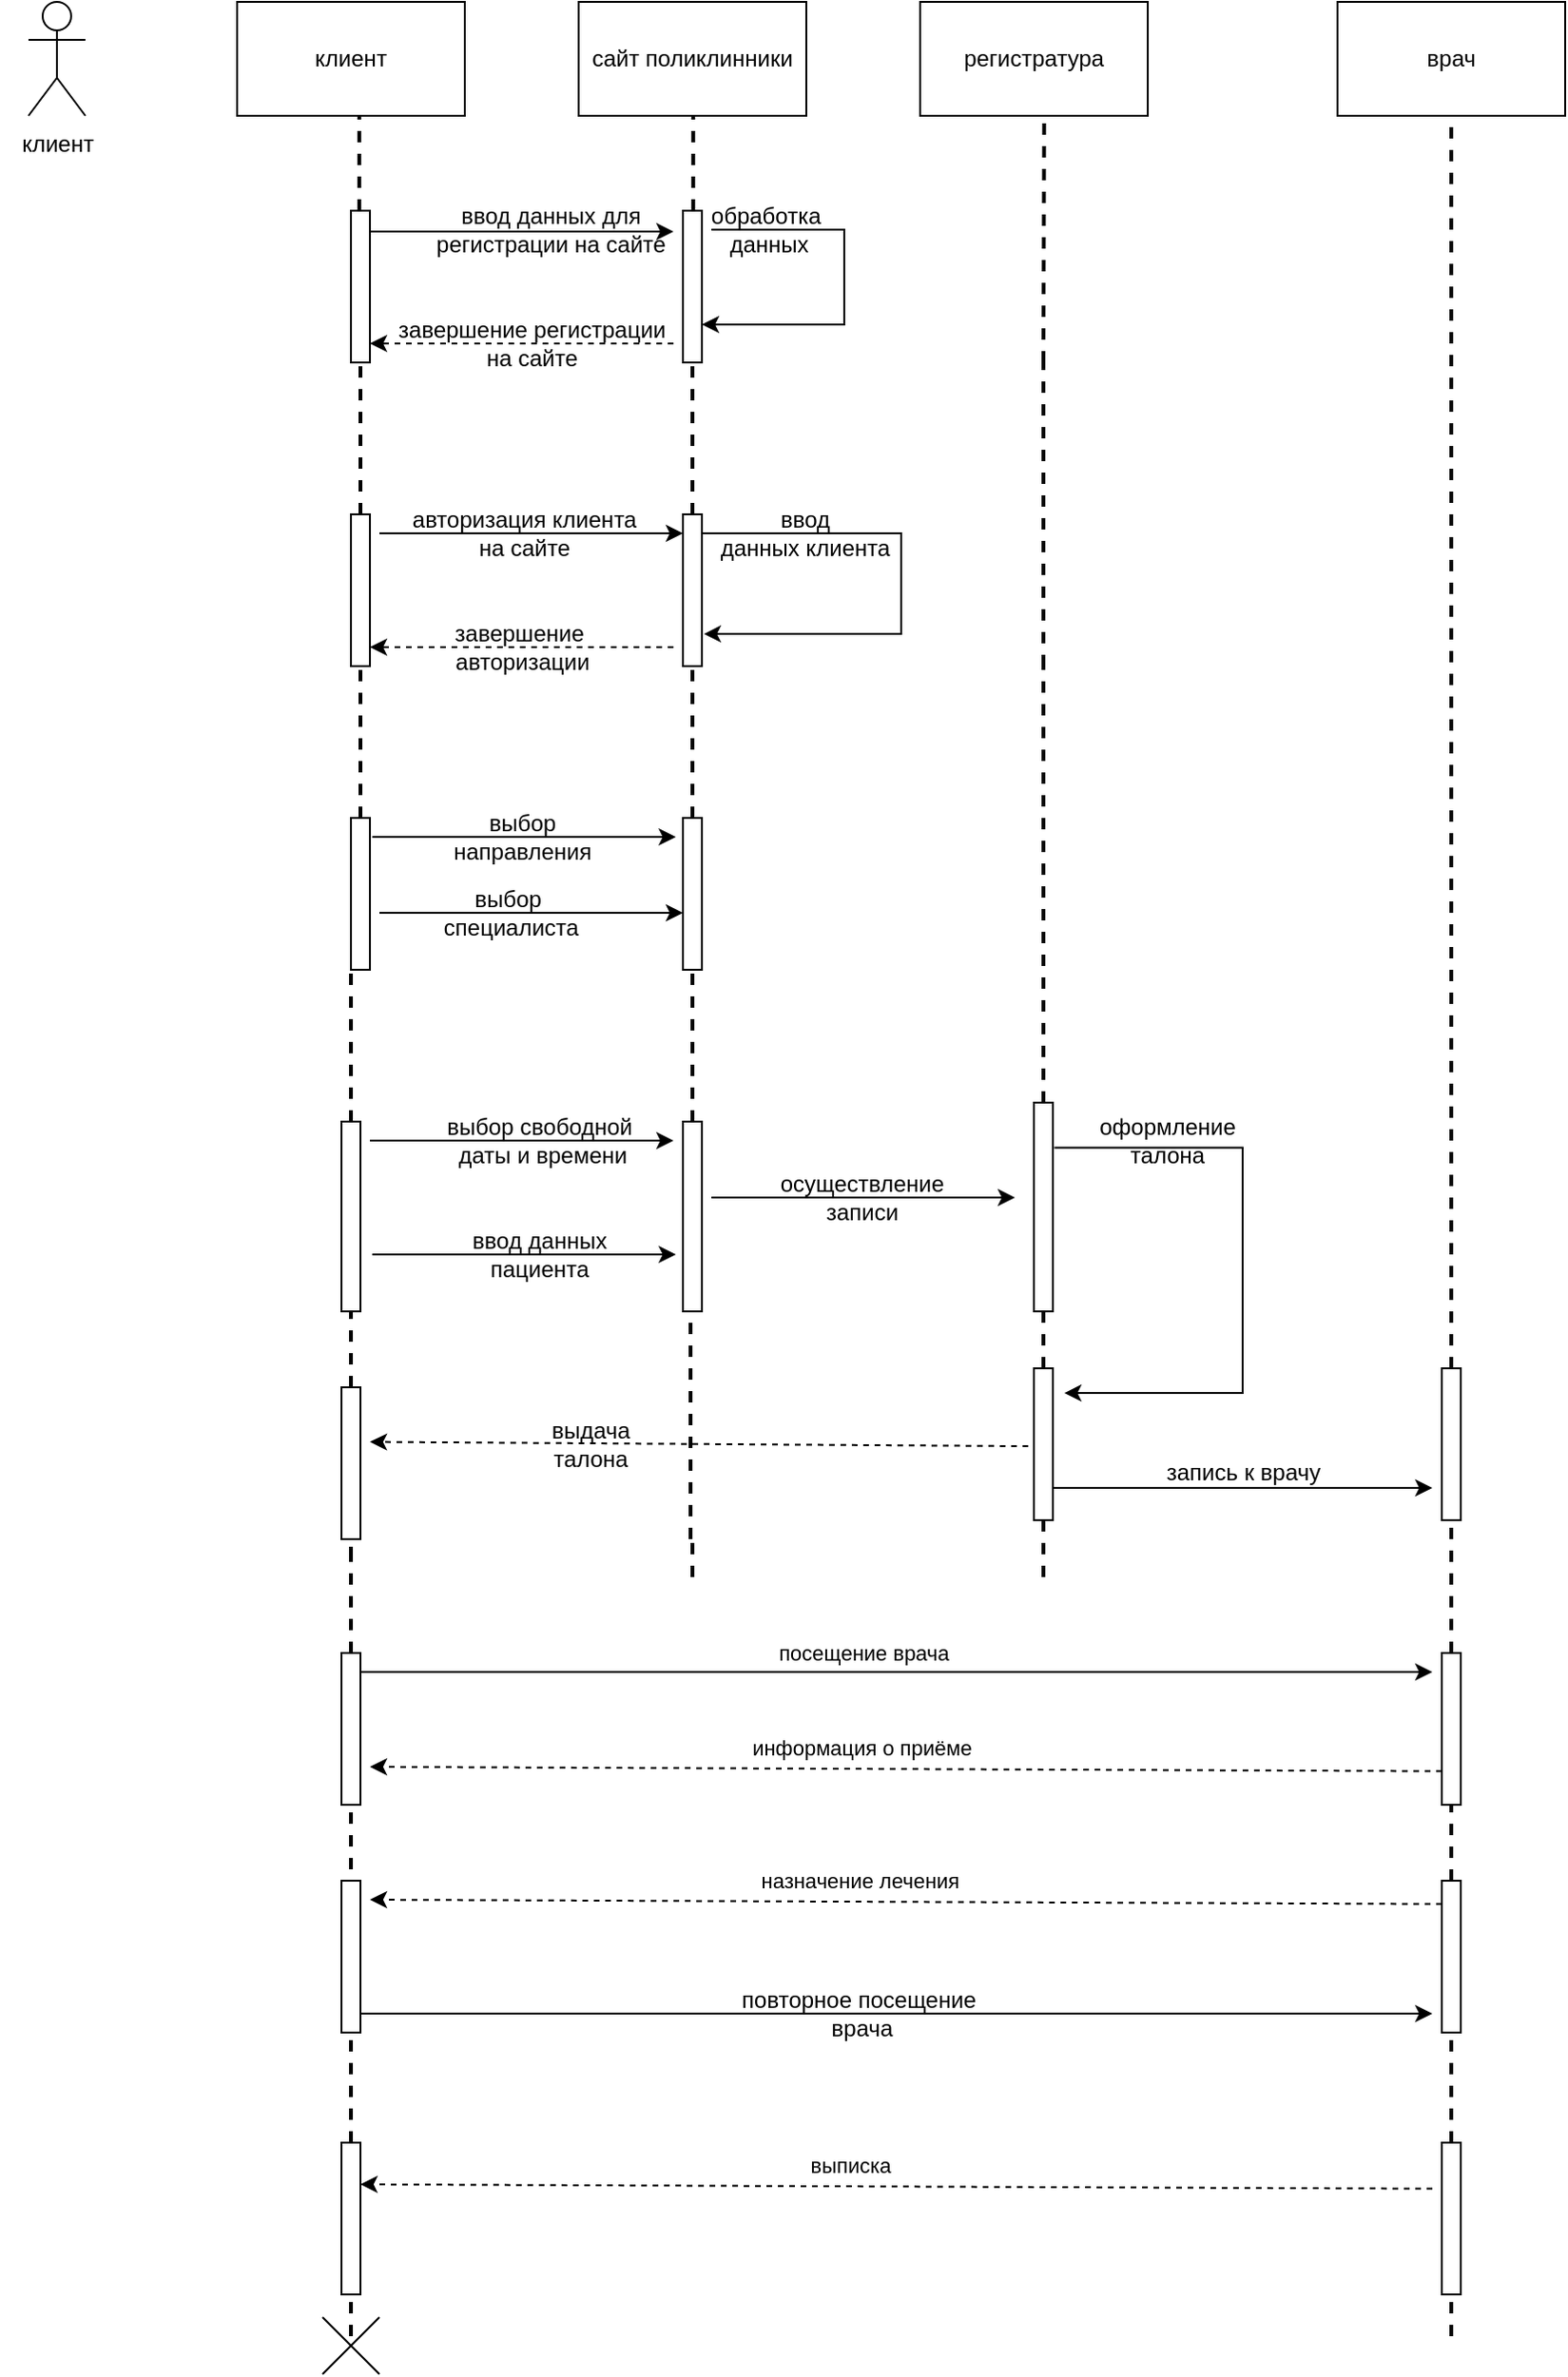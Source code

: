 <mxfile version="20.5.3" type="device" pages="2"><diagram id="j6V6h9FoFdwmIfW46cJj" name="Страница 1"><mxGraphModel dx="1422" dy="-375" grid="1" gridSize="10" guides="1" tooltips="1" connect="1" arrows="1" fold="1" page="1" pageScale="1" pageWidth="827" pageHeight="1169" math="0" shadow="0"><root><mxCell id="0"/><mxCell id="1" parent="0"/><mxCell id="TxWiF_q1xFuEPfneg0Fp-5" value="клиент" style="rounded=0;whiteSpace=wrap;html=1;" parent="1" vertex="1"><mxGeometry x="280" y="1210" width="120" height="60" as="geometry"/></mxCell><mxCell id="TxWiF_q1xFuEPfneg0Fp-6" value="сайт поликлинники" style="rounded=0;whiteSpace=wrap;html=1;" parent="1" vertex="1"><mxGeometry x="460" y="1210" width="120" height="60" as="geometry"/></mxCell><mxCell id="TxWiF_q1xFuEPfneg0Fp-7" value="регистратура" style="rounded=0;whiteSpace=wrap;html=1;" parent="1" vertex="1"><mxGeometry x="640" y="1210" width="120" height="60" as="geometry"/></mxCell><mxCell id="TxWiF_q1xFuEPfneg0Fp-8" value="" style="shape=umlActor;verticalLabelPosition=bottom;verticalAlign=top;html=1;outlineConnect=0;" parent="1" vertex="1"><mxGeometry x="170" y="1210" width="30" height="60" as="geometry"/></mxCell><mxCell id="TxWiF_q1xFuEPfneg0Fp-9" value="" style="endArrow=none;dashed=1;html=1;strokeWidth=2;rounded=0;startArrow=none;" parent="1" source="TxWiF_q1xFuEPfneg0Fp-13" edge="1"><mxGeometry width="50" height="50" relative="1" as="geometry"><mxPoint x="344" y="1760" as="sourcePoint"/><mxPoint x="344.38" y="1270" as="targetPoint"/></mxGeometry></mxCell><mxCell id="TxWiF_q1xFuEPfneg0Fp-10" value="" style="endArrow=none;dashed=1;html=1;strokeWidth=2;rounded=0;startArrow=none;" parent="1" edge="1"><mxGeometry width="50" height="50" relative="1" as="geometry"><mxPoint x="705" y="1400" as="sourcePoint"/><mxPoint x="705.38" y="1270" as="targetPoint"/></mxGeometry></mxCell><mxCell id="TxWiF_q1xFuEPfneg0Fp-11" value="" style="endArrow=none;dashed=1;html=1;strokeWidth=2;rounded=0;startArrow=none;" parent="1" source="TxWiF_q1xFuEPfneg0Fp-17" edge="1"><mxGeometry width="50" height="50" relative="1" as="geometry"><mxPoint x="520" y="1760" as="sourcePoint"/><mxPoint x="520.38" y="1270" as="targetPoint"/></mxGeometry></mxCell><mxCell id="TxWiF_q1xFuEPfneg0Fp-13" value="" style="html=1;points=[];perimeter=orthogonalPerimeter;" parent="1" vertex="1"><mxGeometry x="340" y="1320" width="10" height="80" as="geometry"/></mxCell><mxCell id="TxWiF_q1xFuEPfneg0Fp-15" value="" style="endArrow=none;dashed=1;html=1;strokeWidth=2;rounded=0;startArrow=none;" parent="1" source="TxWiF_q1xFuEPfneg0Fp-32" target="TxWiF_q1xFuEPfneg0Fp-13" edge="1"><mxGeometry width="50" height="50" relative="1" as="geometry"><mxPoint x="344" y="1760" as="sourcePoint"/><mxPoint x="344.38" y="1270" as="targetPoint"/></mxGeometry></mxCell><mxCell id="TxWiF_q1xFuEPfneg0Fp-17" value="" style="html=1;points=[];perimeter=orthogonalPerimeter;" parent="1" vertex="1"><mxGeometry x="515" y="1320" width="10" height="80" as="geometry"/></mxCell><mxCell id="TxWiF_q1xFuEPfneg0Fp-18" value="" style="endArrow=none;dashed=1;html=1;strokeWidth=2;rounded=0;startArrow=none;" parent="1" source="TxWiF_q1xFuEPfneg0Fp-35" target="TxWiF_q1xFuEPfneg0Fp-17" edge="1"><mxGeometry width="50" height="50" relative="1" as="geometry"><mxPoint x="520" y="1760" as="sourcePoint"/><mxPoint x="520.38" y="1270" as="targetPoint"/></mxGeometry></mxCell><mxCell id="TxWiF_q1xFuEPfneg0Fp-19" value="" style="endArrow=none;dashed=1;html=1;strokeWidth=2;rounded=0;startArrow=none;" parent="1" edge="1"><mxGeometry width="50" height="50" relative="1" as="geometry"><mxPoint x="705" y="1560" as="sourcePoint"/><mxPoint x="705" y="1400" as="targetPoint"/></mxGeometry></mxCell><mxCell id="TxWiF_q1xFuEPfneg0Fp-20" value="" style="endArrow=classic;html=1;rounded=0;exitX=1;exitY=0.138;exitDx=0;exitDy=0;exitPerimeter=0;" parent="1" source="TxWiF_q1xFuEPfneg0Fp-13" edge="1"><mxGeometry width="50" height="50" relative="1" as="geometry"><mxPoint x="530" y="1560" as="sourcePoint"/><mxPoint x="510" y="1331" as="targetPoint"/></mxGeometry></mxCell><mxCell id="TxWiF_q1xFuEPfneg0Fp-21" value="&lt;font&gt;ввод данных&amp;nbsp;&lt;/font&gt;&lt;font&gt;для&lt;br&gt;регистрации на сайте&lt;/font&gt;" style="text;html=1;align=center;verticalAlign=middle;resizable=0;points=[];autosize=1;strokeColor=none;fillColor=none;" parent="1" vertex="1"><mxGeometry x="375" y="1310" width="140" height="40" as="geometry"/></mxCell><mxCell id="TxWiF_q1xFuEPfneg0Fp-23" value="" style="endArrow=classic;html=1;rounded=0;exitX=1;exitY=0.138;exitDx=0;exitDy=0;exitPerimeter=0;" parent="1" edge="1"><mxGeometry width="50" height="50" relative="1" as="geometry"><mxPoint x="355" y="1490.04" as="sourcePoint"/><mxPoint x="515" y="1490" as="targetPoint"/></mxGeometry></mxCell><mxCell id="TxWiF_q1xFuEPfneg0Fp-24" value="" style="endArrow=classic;html=1;rounded=0;exitX=1;exitY=0.138;exitDx=0;exitDy=0;exitPerimeter=0;" parent="1" edge="1"><mxGeometry width="50" height="50" relative="1" as="geometry"><mxPoint x="350" y="1810.04" as="sourcePoint"/><mxPoint x="510" y="1810" as="targetPoint"/></mxGeometry></mxCell><mxCell id="TxWiF_q1xFuEPfneg0Fp-25" value="" style="endArrow=classic;html=1;rounded=0;exitX=1;exitY=0.138;exitDx=0;exitDy=0;exitPerimeter=0;" parent="1" edge="1"><mxGeometry width="50" height="50" relative="1" as="geometry"><mxPoint x="530" y="1330.04" as="sourcePoint"/><mxPoint x="525" y="1380" as="targetPoint"/><Array as="points"><mxPoint x="600" y="1330"/><mxPoint x="600" y="1360"/><mxPoint x="600" y="1380"/></Array></mxGeometry></mxCell><mxCell id="TxWiF_q1xFuEPfneg0Fp-26" value="" style="endArrow=classic;html=1;rounded=0;dashed=1;" parent="1" edge="1"><mxGeometry width="50" height="50" relative="1" as="geometry"><mxPoint x="510" y="1390" as="sourcePoint"/><mxPoint x="350" y="1390" as="targetPoint"/></mxGeometry></mxCell><mxCell id="TxWiF_q1xFuEPfneg0Fp-29" value="обработка&amp;nbsp;&lt;br&gt;&lt;font&gt;данных&lt;/font&gt;" style="text;html=1;align=center;verticalAlign=middle;resizable=0;points=[];autosize=1;strokeColor=none;fillColor=none;" parent="1" vertex="1"><mxGeometry x="520" y="1310" width="80" height="40" as="geometry"/></mxCell><mxCell id="TxWiF_q1xFuEPfneg0Fp-30" value="завершение регистрации&lt;br&gt;&lt;font&gt;на сайте&lt;/font&gt;" style="text;html=1;align=center;verticalAlign=middle;resizable=0;points=[];autosize=1;strokeColor=none;fillColor=none;" parent="1" vertex="1"><mxGeometry x="355" y="1370" width="160" height="40" as="geometry"/></mxCell><mxCell id="TxWiF_q1xFuEPfneg0Fp-32" value="" style="html=1;points=[];perimeter=orthogonalPerimeter;" parent="1" vertex="1"><mxGeometry x="340" y="1480" width="10" height="80" as="geometry"/></mxCell><mxCell id="TxWiF_q1xFuEPfneg0Fp-33" value="" style="endArrow=none;dashed=1;html=1;strokeWidth=2;rounded=0;startArrow=none;" parent="1" source="TxWiF_q1xFuEPfneg0Fp-59" target="TxWiF_q1xFuEPfneg0Fp-32" edge="1"><mxGeometry width="50" height="50" relative="1" as="geometry"><mxPoint x="344" y="1760" as="sourcePoint"/><mxPoint x="344" y="1400" as="targetPoint"/></mxGeometry></mxCell><mxCell id="TxWiF_q1xFuEPfneg0Fp-35" value="" style="html=1;points=[];perimeter=orthogonalPerimeter;" parent="1" vertex="1"><mxGeometry x="515" y="1480" width="10" height="80" as="geometry"/></mxCell><mxCell id="TxWiF_q1xFuEPfneg0Fp-36" value="" style="endArrow=none;dashed=1;html=1;strokeWidth=2;rounded=0;startArrow=none;" parent="1" source="TxWiF_q1xFuEPfneg0Fp-58" target="TxWiF_q1xFuEPfneg0Fp-35" edge="1"><mxGeometry width="50" height="50" relative="1" as="geometry"><mxPoint x="520" y="1760" as="sourcePoint"/><mxPoint x="520" y="1400" as="targetPoint"/></mxGeometry></mxCell><mxCell id="TxWiF_q1xFuEPfneg0Fp-37" value="" style="endArrow=none;dashed=1;html=1;strokeWidth=2;rounded=0;startArrow=none;" parent="1" source="ALhobKQU9dYEfAt04eq7-3" edge="1"><mxGeometry width="50" height="50" relative="1" as="geometry"><mxPoint x="705" y="2040" as="sourcePoint"/><mxPoint x="705" y="1560" as="targetPoint"/></mxGeometry></mxCell><mxCell id="TxWiF_q1xFuEPfneg0Fp-39" value="" style="endArrow=classic;html=1;rounded=0;exitX=1;exitY=0.138;exitDx=0;exitDy=0;exitPerimeter=0;" parent="1" edge="1"><mxGeometry width="50" height="50" relative="1" as="geometry"><mxPoint x="351.25" y="1870.04" as="sourcePoint"/><mxPoint x="511.25" y="1870" as="targetPoint"/></mxGeometry></mxCell><mxCell id="TxWiF_q1xFuEPfneg0Fp-40" value="" style="endArrow=classic;html=1;rounded=0;exitX=1;exitY=0.138;exitDx=0;exitDy=0;exitPerimeter=0;" parent="1" edge="1"><mxGeometry width="50" height="50" relative="1" as="geometry"><mxPoint x="355" y="1690.04" as="sourcePoint"/><mxPoint x="515" y="1690" as="targetPoint"/></mxGeometry></mxCell><mxCell id="TxWiF_q1xFuEPfneg0Fp-41" value="" style="endArrow=classic;html=1;rounded=0;exitX=1;exitY=0.138;exitDx=0;exitDy=0;exitPerimeter=0;" parent="1" edge="1"><mxGeometry width="50" height="50" relative="1" as="geometry"><mxPoint x="351.25" y="1650.04" as="sourcePoint"/><mxPoint x="511.25" y="1650" as="targetPoint"/></mxGeometry></mxCell><mxCell id="TxWiF_q1xFuEPfneg0Fp-42" value="" style="endArrow=classic;html=1;rounded=0;exitX=1;exitY=0.138;exitDx=0;exitDy=0;exitPerimeter=0;edgeStyle=orthogonalEdgeStyle;entryX=1.1;entryY=0.788;entryDx=0;entryDy=0;entryPerimeter=0;" parent="1" source="TxWiF_q1xFuEPfneg0Fp-35" target="TxWiF_q1xFuEPfneg0Fp-35" edge="1"><mxGeometry width="50" height="50" relative="1" as="geometry"><mxPoint x="540" y="1480.04" as="sourcePoint"/><mxPoint x="700" y="1480" as="targetPoint"/><Array as="points"><mxPoint x="525" y="1490"/><mxPoint x="630" y="1490"/><mxPoint x="630" y="1543"/></Array></mxGeometry></mxCell><mxCell id="TxWiF_q1xFuEPfneg0Fp-44" value="авторизация клиента &lt;br&gt;на сайте" style="text;html=1;align=center;verticalAlign=middle;resizable=0;points=[];autosize=1;strokeColor=none;fillColor=none;" parent="1" vertex="1"><mxGeometry x="361.25" y="1470" width="140" height="40" as="geometry"/></mxCell><mxCell id="TxWiF_q1xFuEPfneg0Fp-45" value="ввод&lt;br&gt;&lt;font&gt;данных клиента&lt;/font&gt;" style="text;html=1;align=center;verticalAlign=middle;resizable=0;points=[];autosize=1;strokeColor=none;fillColor=none;" parent="1" vertex="1"><mxGeometry x="523.76" y="1470" width="110" height="40" as="geometry"/></mxCell><mxCell id="TxWiF_q1xFuEPfneg0Fp-50" value="" style="endArrow=classic;html=1;rounded=0;dashed=1;exitX=-0.3;exitY=0.513;exitDx=0;exitDy=0;exitPerimeter=0;" parent="1" source="TxWiF_q1xFuEPfneg0Fp-55" edge="1"><mxGeometry width="50" height="50" relative="1" as="geometry"><mxPoint x="689.07" y="1968.75" as="sourcePoint"/><mxPoint x="350" y="1968.75" as="targetPoint"/></mxGeometry></mxCell><mxCell id="TxWiF_q1xFuEPfneg0Fp-52" value="" style="endArrow=classic;html=1;rounded=0;dashed=1;" parent="1" edge="1"><mxGeometry width="50" height="50" relative="1" as="geometry"><mxPoint x="510" y="1550" as="sourcePoint"/><mxPoint x="350" y="1550" as="targetPoint"/></mxGeometry></mxCell><mxCell id="TxWiF_q1xFuEPfneg0Fp-53" value="завершение&amp;nbsp;&lt;br&gt;&lt;font&gt;авторизации&lt;/font&gt;" style="text;html=1;align=center;verticalAlign=middle;resizable=0;points=[];autosize=1;strokeColor=none;fillColor=none;" parent="1" vertex="1"><mxGeometry x="385" y="1530" width="90" height="40" as="geometry"/></mxCell><mxCell id="TxWiF_q1xFuEPfneg0Fp-59" value="" style="html=1;points=[];perimeter=orthogonalPerimeter;" parent="1" vertex="1"><mxGeometry x="340" y="1640" width="10" height="80" as="geometry"/></mxCell><mxCell id="TxWiF_q1xFuEPfneg0Fp-60" value="" style="endArrow=none;dashed=1;html=1;strokeWidth=2;rounded=0;startArrow=none;" parent="1" source="TxWiF_q1xFuEPfneg0Fp-56" target="TxWiF_q1xFuEPfneg0Fp-59" edge="1"><mxGeometry width="50" height="50" relative="1" as="geometry"><mxPoint x="340" y="2040" as="sourcePoint"/><mxPoint x="344" y="1560" as="targetPoint"/></mxGeometry></mxCell><mxCell id="TxWiF_q1xFuEPfneg0Fp-58" value="" style="html=1;points=[];perimeter=orthogonalPerimeter;" parent="1" vertex="1"><mxGeometry x="515" y="1640" width="10" height="80" as="geometry"/></mxCell><mxCell id="TxWiF_q1xFuEPfneg0Fp-61" value="" style="endArrow=none;dashed=1;html=1;strokeWidth=2;rounded=0;startArrow=none;" parent="1" source="TxWiF_q1xFuEPfneg0Fp-57" target="TxWiF_q1xFuEPfneg0Fp-58" edge="1"><mxGeometry width="50" height="50" relative="1" as="geometry"><mxPoint x="520" y="2040" as="sourcePoint"/><mxPoint x="520" y="1560" as="targetPoint"/></mxGeometry></mxCell><mxCell id="TxWiF_q1xFuEPfneg0Fp-62" value="выбор&lt;br&gt;&lt;font&gt;направления&lt;/font&gt;" style="text;html=1;align=center;verticalAlign=middle;resizable=0;points=[];autosize=1;strokeColor=none;fillColor=none;" parent="1" vertex="1"><mxGeometry x="380" y="1630" width="100" height="40" as="geometry"/></mxCell><mxCell id="TxWiF_q1xFuEPfneg0Fp-63" value="выбор&amp;nbsp;&lt;br&gt;&lt;font&gt;специалиста&lt;/font&gt;" style="text;html=1;align=center;verticalAlign=middle;resizable=0;points=[];autosize=1;strokeColor=none;fillColor=none;" parent="1" vertex="1"><mxGeometry x="378.75" y="1670" width="90" height="40" as="geometry"/></mxCell><mxCell id="TxWiF_q1xFuEPfneg0Fp-56" value="" style="html=1;points=[];perimeter=orthogonalPerimeter;" parent="1" vertex="1"><mxGeometry x="335" y="1800" width="10" height="100" as="geometry"/></mxCell><mxCell id="TxWiF_q1xFuEPfneg0Fp-64" value="" style="endArrow=none;dashed=1;html=1;strokeWidth=2;rounded=0;startArrow=none;" parent="1" source="ALhobKQU9dYEfAt04eq7-5" target="TxWiF_q1xFuEPfneg0Fp-56" edge="1"><mxGeometry width="50" height="50" relative="1" as="geometry"><mxPoint x="340" y="2040" as="sourcePoint"/><mxPoint x="340" y="1720" as="targetPoint"/></mxGeometry></mxCell><mxCell id="TxWiF_q1xFuEPfneg0Fp-57" value="" style="html=1;points=[];perimeter=orthogonalPerimeter;" parent="1" vertex="1"><mxGeometry x="515" y="1800" width="10" height="100" as="geometry"/></mxCell><mxCell id="TxWiF_q1xFuEPfneg0Fp-65" value="" style="endArrow=none;dashed=1;html=1;strokeWidth=2;rounded=0;startArrow=none;" parent="1" target="TxWiF_q1xFuEPfneg0Fp-57" edge="1"><mxGeometry width="50" height="50" relative="1" as="geometry"><mxPoint x="519" y="2020" as="sourcePoint"/><mxPoint x="520" y="1720" as="targetPoint"/></mxGeometry></mxCell><mxCell id="TxWiF_q1xFuEPfneg0Fp-66" value="&lt;font&gt;выбор свободной&lt;br&gt;&amp;nbsp;даты&amp;nbsp;&lt;/font&gt;&lt;font&gt;и времени&lt;/font&gt;" style="text;html=1;align=center;verticalAlign=middle;resizable=0;points=[];autosize=1;strokeColor=none;fillColor=none;" parent="1" vertex="1"><mxGeometry x="378.75" y="1790" width="120" height="40" as="geometry"/></mxCell><mxCell id="ALhobKQU9dYEfAt04eq7-2" value="&lt;div&gt;ввод данных &lt;br&gt;&lt;/div&gt;&lt;div&gt;пациента&lt;/div&gt;" style="text;html=1;align=center;verticalAlign=middle;resizable=0;points=[];autosize=1;strokeColor=none;fillColor=none;" parent="1" vertex="1"><mxGeometry x="393.75" y="1850" width="90" height="40" as="geometry"/></mxCell><mxCell id="ALhobKQU9dYEfAt04eq7-5" value="" style="html=1;points=[];perimeter=orthogonalPerimeter;" parent="1" vertex="1"><mxGeometry x="335" y="1940" width="10" height="80" as="geometry"/></mxCell><mxCell id="ALhobKQU9dYEfAt04eq7-6" value="" style="endArrow=none;dashed=1;html=1;strokeWidth=2;rounded=0;startArrow=none;" parent="1" target="ALhobKQU9dYEfAt04eq7-5" edge="1"><mxGeometry width="50" height="50" relative="1" as="geometry"><mxPoint x="340" y="2030.0" as="sourcePoint"/><mxPoint x="340" y="1880.0" as="targetPoint"/></mxGeometry></mxCell><mxCell id="ALhobKQU9dYEfAt04eq7-7" value="" style="endArrow=none;dashed=1;html=1;strokeWidth=2;rounded=0;" parent="1" edge="1"><mxGeometry width="50" height="50" relative="1" as="geometry"><mxPoint x="520" y="2040.0" as="sourcePoint"/><mxPoint x="520" y="2020" as="targetPoint"/></mxGeometry></mxCell><mxCell id="ALhobKQU9dYEfAt04eq7-10" value="" style="endArrow=classic;html=1;rounded=0;exitX=1;exitY=0.138;exitDx=0;exitDy=0;exitPerimeter=0;" parent="1" edge="1"><mxGeometry width="50" height="50" relative="1" as="geometry"><mxPoint x="530" y="1840.04" as="sourcePoint"/><mxPoint x="690" y="1840" as="targetPoint"/></mxGeometry></mxCell><mxCell id="ALhobKQU9dYEfAt04eq7-3" value="" style="html=1;points=[];perimeter=orthogonalPerimeter;" parent="1" vertex="1"><mxGeometry x="700" y="1790" width="10" height="110" as="geometry"/></mxCell><mxCell id="ALhobKQU9dYEfAt04eq7-11" value="" style="endArrow=none;dashed=1;html=1;strokeWidth=2;rounded=0;startArrow=none;" parent="1" source="TxWiF_q1xFuEPfneg0Fp-55" target="ALhobKQU9dYEfAt04eq7-3" edge="1"><mxGeometry width="50" height="50" relative="1" as="geometry"><mxPoint x="705" y="2040.0" as="sourcePoint"/><mxPoint x="705" y="1560.0" as="targetPoint"/></mxGeometry></mxCell><mxCell id="ALhobKQU9dYEfAt04eq7-14" value="&lt;div&gt;осуществление &lt;br&gt;&lt;/div&gt;&lt;div&gt;записи&lt;br&gt;&lt;/div&gt;" style="text;html=1;align=center;verticalAlign=middle;resizable=0;points=[];autosize=1;strokeColor=none;fillColor=none;" parent="1" vertex="1"><mxGeometry x="554.07" y="1820" width="110" height="40" as="geometry"/></mxCell><mxCell id="TxWiF_q1xFuEPfneg0Fp-55" value="" style="html=1;points=[];perimeter=orthogonalPerimeter;" parent="1" vertex="1"><mxGeometry x="700" y="1930" width="10" height="80" as="geometry"/></mxCell><mxCell id="ALhobKQU9dYEfAt04eq7-15" value="" style="endArrow=none;dashed=1;html=1;strokeWidth=2;rounded=0;" parent="1" target="TxWiF_q1xFuEPfneg0Fp-55" edge="1"><mxGeometry width="50" height="50" relative="1" as="geometry"><mxPoint x="705" y="2040.0" as="sourcePoint"/><mxPoint x="705" y="1900" as="targetPoint"/></mxGeometry></mxCell><mxCell id="ALhobKQU9dYEfAt04eq7-16" value="&lt;div&gt;выдача&lt;/div&gt;&lt;div&gt;талона&lt;br&gt;&lt;/div&gt;" style="text;html=1;align=center;verticalAlign=middle;resizable=0;points=[];autosize=1;strokeColor=none;fillColor=none;" parent="1" vertex="1"><mxGeometry x="431.25" y="1950" width="70" height="40" as="geometry"/></mxCell><mxCell id="ALhobKQU9dYEfAt04eq7-18" value="" style="endArrow=none;dashed=1;html=1;strokeWidth=2;rounded=0;startArrow=none;" parent="1" source="fYBuSzv-L18BOnukDocC-7" edge="1"><mxGeometry width="50" height="50" relative="1" as="geometry"><mxPoint x="340" y="2200" as="sourcePoint"/><mxPoint x="340" y="2030.0" as="targetPoint"/></mxGeometry></mxCell><mxCell id="ALhobKQU9dYEfAt04eq7-19" value="" style="endArrow=classic;html=1;rounded=0;exitX=1.075;exitY=0.216;exitDx=0;exitDy=0;exitPerimeter=0;edgeStyle=orthogonalEdgeStyle;entryX=1.1;entryY=0.788;entryDx=0;entryDy=0;entryPerimeter=0;" parent="1" source="ALhobKQU9dYEfAt04eq7-3" edge="1"><mxGeometry width="50" height="50" relative="1" as="geometry"><mxPoint x="715" y="1891.04" as="sourcePoint"/><mxPoint x="716" y="1943.04" as="targetPoint"/><Array as="points"><mxPoint x="810" y="1814"/><mxPoint x="810" y="1943"/></Array></mxGeometry></mxCell><mxCell id="ALhobKQU9dYEfAt04eq7-20" value="&lt;div&gt;оформление &lt;br&gt;&lt;/div&gt;&lt;div&gt;талона&lt;br&gt;&lt;/div&gt;" style="text;html=1;align=center;verticalAlign=middle;resizable=0;points=[];autosize=1;strokeColor=none;fillColor=none;" parent="1" vertex="1"><mxGeometry x="720" y="1790" width="100" height="40" as="geometry"/></mxCell><mxCell id="ALhobKQU9dYEfAt04eq7-23" value="клиент" style="text;html=1;align=center;verticalAlign=middle;resizable=0;points=[];autosize=1;strokeColor=none;fillColor=none;" parent="1" vertex="1"><mxGeometry x="155" y="1270" width="60" height="30" as="geometry"/></mxCell><mxCell id="fYBuSzv-L18BOnukDocC-1" value="врач" style="rounded=0;whiteSpace=wrap;html=1;" parent="1" vertex="1"><mxGeometry x="860" y="1210" width="120" height="60" as="geometry"/></mxCell><mxCell id="fYBuSzv-L18BOnukDocC-2" value="" style="endArrow=none;dashed=1;html=1;strokeWidth=2;rounded=0;startArrow=none;" parent="1" source="fYBuSzv-L18BOnukDocC-3" edge="1"><mxGeometry width="50" height="50" relative="1" as="geometry"><mxPoint x="920" y="2040" as="sourcePoint"/><mxPoint x="920" y="1270" as="targetPoint"/></mxGeometry></mxCell><mxCell id="fYBuSzv-L18BOnukDocC-3" value="" style="html=1;points=[];perimeter=orthogonalPerimeter;" parent="1" vertex="1"><mxGeometry x="915" y="1930" width="10" height="80" as="geometry"/></mxCell><mxCell id="fYBuSzv-L18BOnukDocC-4" value="" style="endArrow=none;dashed=1;html=1;strokeWidth=2;rounded=0;startArrow=none;" parent="1" source="fYBuSzv-L18BOnukDocC-9" target="fYBuSzv-L18BOnukDocC-3" edge="1"><mxGeometry width="50" height="50" relative="1" as="geometry"><mxPoint x="920" y="2190" as="sourcePoint"/><mxPoint x="920" y="1270" as="targetPoint"/></mxGeometry></mxCell><mxCell id="fYBuSzv-L18BOnukDocC-5" value="" style="endArrow=classic;html=1;rounded=0;exitX=1;exitY=0.788;exitDx=0;exitDy=0;exitPerimeter=0;" parent="1" source="TxWiF_q1xFuEPfneg0Fp-55" edge="1"><mxGeometry width="50" height="50" relative="1" as="geometry"><mxPoint x="720" y="1990.04" as="sourcePoint"/><mxPoint x="910" y="1993" as="targetPoint"/></mxGeometry></mxCell><mxCell id="fYBuSzv-L18BOnukDocC-6" value="запись к врачу" style="text;html=1;align=center;verticalAlign=middle;resizable=0;points=[];autosize=1;strokeColor=none;fillColor=none;" parent="1" vertex="1"><mxGeometry x="760" y="1970" width="100" height="30" as="geometry"/></mxCell><mxCell id="fYBuSzv-L18BOnukDocC-7" value="" style="html=1;points=[];perimeter=orthogonalPerimeter;" parent="1" vertex="1"><mxGeometry x="335" y="2080" width="10" height="80" as="geometry"/></mxCell><mxCell id="fYBuSzv-L18BOnukDocC-8" value="" style="endArrow=none;dashed=1;html=1;strokeWidth=2;rounded=0;startArrow=none;" parent="1" source="fYBuSzv-L18BOnukDocC-34" target="fYBuSzv-L18BOnukDocC-7" edge="1"><mxGeometry width="50" height="50" relative="1" as="geometry"><mxPoint x="340" y="2440" as="sourcePoint"/><mxPoint x="340" y="2030.0" as="targetPoint"/></mxGeometry></mxCell><mxCell id="fYBuSzv-L18BOnukDocC-9" value="" style="html=1;points=[];perimeter=orthogonalPerimeter;" parent="1" vertex="1"><mxGeometry x="915" y="2080" width="10" height="80" as="geometry"/></mxCell><mxCell id="fYBuSzv-L18BOnukDocC-10" value="" style="endArrow=none;dashed=1;html=1;strokeWidth=2;rounded=0;startArrow=none;" parent="1" source="fYBuSzv-L18BOnukDocC-17" target="fYBuSzv-L18BOnukDocC-9" edge="1"><mxGeometry width="50" height="50" relative="1" as="geometry"><mxPoint x="920" y="2330" as="sourcePoint"/><mxPoint x="920" y="2010.0" as="targetPoint"/></mxGeometry></mxCell><mxCell id="fYBuSzv-L18BOnukDocC-12" value="" style="endArrow=classic;html=1;rounded=0;exitX=1;exitY=0.788;exitDx=0;exitDy=0;exitPerimeter=0;" parent="1" edge="1"><mxGeometry width="50" height="50" relative="1" as="geometry"><mxPoint x="345" y="2090.04" as="sourcePoint"/><mxPoint x="910" y="2090" as="targetPoint"/></mxGeometry></mxCell><mxCell id="fYBuSzv-L18BOnukDocC-13" value="посещение врача" style="edgeLabel;html=1;align=center;verticalAlign=middle;resizable=0;points=[];" parent="fYBuSzv-L18BOnukDocC-12" vertex="1" connectable="0"><mxGeometry x="-0.075" y="4" relative="1" as="geometry"><mxPoint x="3" y="-6" as="offset"/></mxGeometry></mxCell><mxCell id="fYBuSzv-L18BOnukDocC-14" value="" style="endArrow=classic;html=1;rounded=0;dashed=1;exitX=-0.3;exitY=0.513;exitDx=0;exitDy=0;exitPerimeter=0;" parent="1" edge="1"><mxGeometry width="50" height="50" relative="1" as="geometry"><mxPoint x="915" y="2142.29" as="sourcePoint"/><mxPoint x="350" y="2140" as="targetPoint"/></mxGeometry></mxCell><mxCell id="fYBuSzv-L18BOnukDocC-15" value="информация о приёме" style="edgeLabel;html=1;align=center;verticalAlign=middle;resizable=0;points=[];" parent="fYBuSzv-L18BOnukDocC-14" vertex="1" connectable="0"><mxGeometry x="0.105" y="-2" relative="1" as="geometry"><mxPoint x="6" y="-9" as="offset"/></mxGeometry></mxCell><mxCell id="fYBuSzv-L18BOnukDocC-16" value="" style="html=1;points=[];perimeter=orthogonalPerimeter;" parent="1" vertex="1"><mxGeometry x="335" y="2200" width="10" height="80" as="geometry"/></mxCell><mxCell id="fYBuSzv-L18BOnukDocC-17" value="" style="html=1;points=[];perimeter=orthogonalPerimeter;" parent="1" vertex="1"><mxGeometry x="915" y="2200" width="10" height="80" as="geometry"/></mxCell><mxCell id="fYBuSzv-L18BOnukDocC-18" value="" style="endArrow=none;dashed=1;html=1;strokeWidth=2;rounded=0;startArrow=none;" parent="1" source="fYBuSzv-L18BOnukDocC-33" target="fYBuSzv-L18BOnukDocC-17" edge="1"><mxGeometry width="50" height="50" relative="1" as="geometry"><mxPoint x="920" y="2440" as="sourcePoint"/><mxPoint x="920" y="2160" as="targetPoint"/></mxGeometry></mxCell><mxCell id="fYBuSzv-L18BOnukDocC-23" value="" style="endArrow=classic;html=1;rounded=0;dashed=1;exitX=-0.3;exitY=0.513;exitDx=0;exitDy=0;exitPerimeter=0;" parent="1" edge="1"><mxGeometry width="50" height="50" relative="1" as="geometry"><mxPoint x="915" y="2212.29" as="sourcePoint"/><mxPoint x="350" y="2210" as="targetPoint"/></mxGeometry></mxCell><mxCell id="fYBuSzv-L18BOnukDocC-26" value="назначение лечения" style="edgeLabel;html=1;align=center;verticalAlign=middle;resizable=0;points=[];" parent="fYBuSzv-L18BOnukDocC-23" vertex="1" connectable="0"><mxGeometry x="0.072" y="-2" relative="1" as="geometry"><mxPoint x="-4" y="-9" as="offset"/></mxGeometry></mxCell><mxCell id="fYBuSzv-L18BOnukDocC-29" value="" style="endArrow=classic;html=1;rounded=0;exitX=1;exitY=0.788;exitDx=0;exitDy=0;exitPerimeter=0;" parent="1" edge="1"><mxGeometry width="50" height="50" relative="1" as="geometry"><mxPoint x="345" y="2270.04" as="sourcePoint"/><mxPoint x="910" y="2270" as="targetPoint"/></mxGeometry></mxCell><mxCell id="fYBuSzv-L18BOnukDocC-31" value="повторное посещение&amp;nbsp;&lt;br&gt;врача" style="text;html=1;align=center;verticalAlign=middle;resizable=0;points=[];autosize=1;strokeColor=none;fillColor=none;" parent="1" vertex="1"><mxGeometry x="534.07" y="2250" width="150" height="40" as="geometry"/></mxCell><mxCell id="fYBuSzv-L18BOnukDocC-34" value="" style="html=1;points=[];perimeter=orthogonalPerimeter;" parent="1" vertex="1"><mxGeometry x="335" y="2338" width="10" height="80" as="geometry"/></mxCell><mxCell id="fYBuSzv-L18BOnukDocC-35" value="" style="endArrow=none;dashed=1;html=1;strokeWidth=2;rounded=0;" parent="1" target="fYBuSzv-L18BOnukDocC-34" edge="1"><mxGeometry width="50" height="50" relative="1" as="geometry"><mxPoint x="340" y="2440" as="sourcePoint"/><mxPoint x="340" y="2160" as="targetPoint"/></mxGeometry></mxCell><mxCell id="fYBuSzv-L18BOnukDocC-33" value="" style="html=1;points=[];perimeter=orthogonalPerimeter;" parent="1" vertex="1"><mxGeometry x="915" y="2338" width="10" height="80" as="geometry"/></mxCell><mxCell id="fYBuSzv-L18BOnukDocC-36" value="" style="endArrow=none;dashed=1;html=1;strokeWidth=2;rounded=0;startArrow=none;" parent="1" target="fYBuSzv-L18BOnukDocC-33" edge="1"><mxGeometry width="50" height="50" relative="1" as="geometry"><mxPoint x="920" y="2440" as="sourcePoint"/><mxPoint x="920" y="2280" as="targetPoint"/></mxGeometry></mxCell><mxCell id="fYBuSzv-L18BOnukDocC-37" value="" style="endArrow=classic;html=1;rounded=0;dashed=1;exitX=-0.3;exitY=0.513;exitDx=0;exitDy=0;exitPerimeter=0;" parent="1" edge="1"><mxGeometry width="50" height="50" relative="1" as="geometry"><mxPoint x="910" y="2362.29" as="sourcePoint"/><mxPoint x="345" y="2360" as="targetPoint"/></mxGeometry></mxCell><mxCell id="fYBuSzv-L18BOnukDocC-38" value="выписка" style="edgeLabel;html=1;align=center;verticalAlign=middle;resizable=0;points=[];" parent="fYBuSzv-L18BOnukDocC-37" vertex="1" connectable="0"><mxGeometry x="0.072" y="-2" relative="1" as="geometry"><mxPoint x="-4" y="-9" as="offset"/></mxGeometry></mxCell><mxCell id="fYBuSzv-L18BOnukDocC-39" value="" style="shape=umlDestroy;" parent="1" vertex="1"><mxGeometry x="325" y="2430" width="30" height="30" as="geometry"/></mxCell></root></mxGraphModel></diagram><diagram id="6q_xxQnltwbAZZIM9DJk" name="Страница 2"><mxGraphModel dx="1422" dy="794" grid="1" gridSize="10" guides="1" tooltips="1" connect="1" arrows="1" fold="1" page="1" pageScale="1" pageWidth="827" pageHeight="1169" math="0" shadow="0"><root><mxCell id="0"/><mxCell id="1" parent="0"/></root></mxGraphModel></diagram></mxfile>